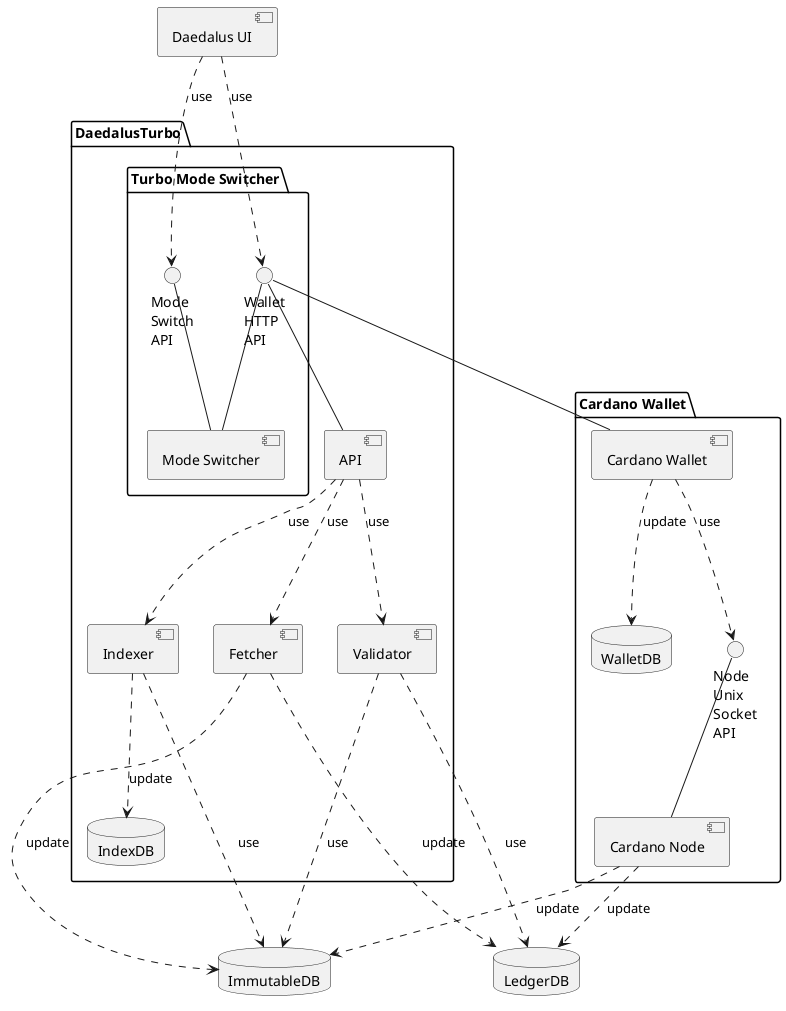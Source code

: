 @startuml

database ImmutableDB
database LedgerDB

package "DaedalusTurbo" {

    package "Turbo Mode Switcher" {
        () "Wallet\nHTTP\nAPI" as WHA
        () "Mode\nSwitch\nAPI" as MSA
        [Mode Switcher] as MS
        MSA -- MS
        WHA -- MS
    }

    [Indexer]
    [Fetcher]
    [Validator]
    [API]

    database IndexDB

    Fetcher ..> ImmutableDB : update
    Fetcher ..> LedgerDB : update

    Validator ..> ImmutableDB : use
    Validator ..> LedgerDB : use

    Indexer ..> ImmutableDB : use
    Indexer ..> IndexDB : update

    API ..> Fetcher : use
    API ..> Validator : use
    API ..> Indexer : use
    WHA -- API
}

package "Cardano Wallet" {
    () "Node\nUnix\nSocket\nAPI" as NUSA

    [Cardano Wallet] as CW
    [Cardano Node] as CN
    database WalletDB

    WHA -- CW
    NUSA -- CN

    CN ..> ImmutableDB : update
    CN ..> LedgerDB : update

    CW ..> NUSA: use
    CW ..> WalletDB : update
}

[Daedalus UI] as DUI
DUI ..> WHA : use
DUI ..> MSA : use

@enduml
